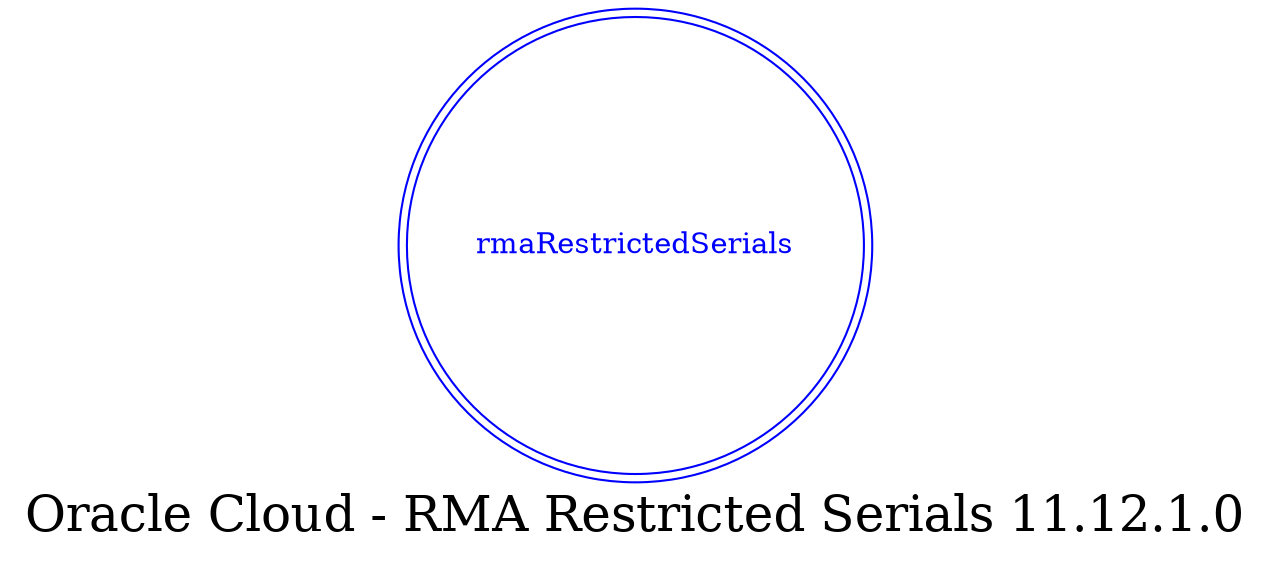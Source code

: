 digraph LexiconGraph {
graph[label="Oracle Cloud - RMA Restricted Serials 11.12.1.0", fontsize=24]
splines=true
"rmaRestrictedSerials" [color=blue, fontcolor=blue, shape=doublecircle]
}
